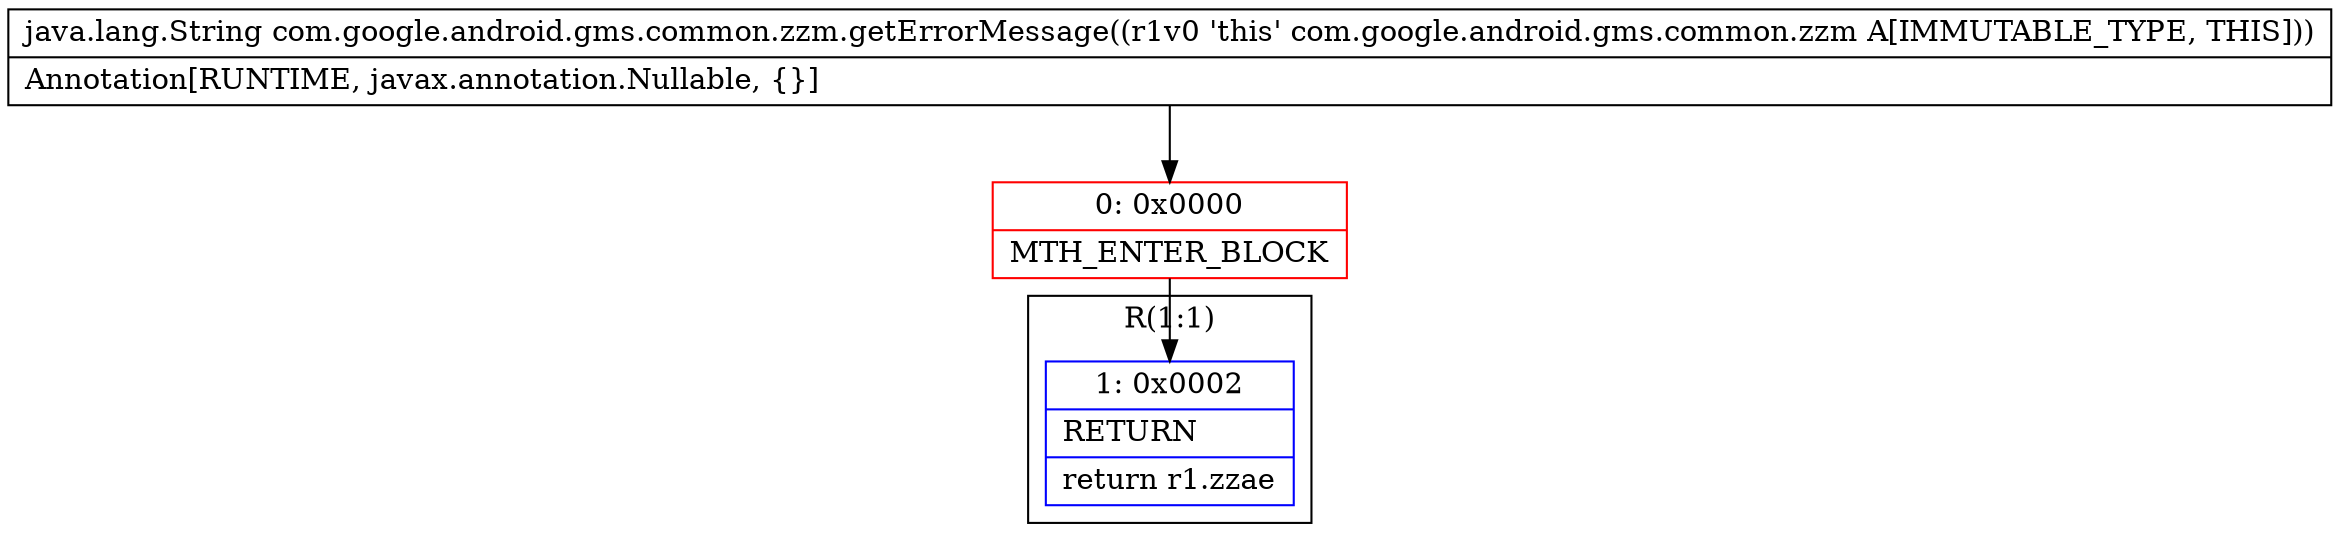 digraph "CFG forcom.google.android.gms.common.zzm.getErrorMessage()Ljava\/lang\/String;" {
subgraph cluster_Region_199967163 {
label = "R(1:1)";
node [shape=record,color=blue];
Node_1 [shape=record,label="{1\:\ 0x0002|RETURN\l|return r1.zzae\l}"];
}
Node_0 [shape=record,color=red,label="{0\:\ 0x0000|MTH_ENTER_BLOCK\l}"];
MethodNode[shape=record,label="{java.lang.String com.google.android.gms.common.zzm.getErrorMessage((r1v0 'this' com.google.android.gms.common.zzm A[IMMUTABLE_TYPE, THIS]))  | Annotation[RUNTIME, javax.annotation.Nullable, \{\}]\l}"];
MethodNode -> Node_0;
Node_0 -> Node_1;
}

